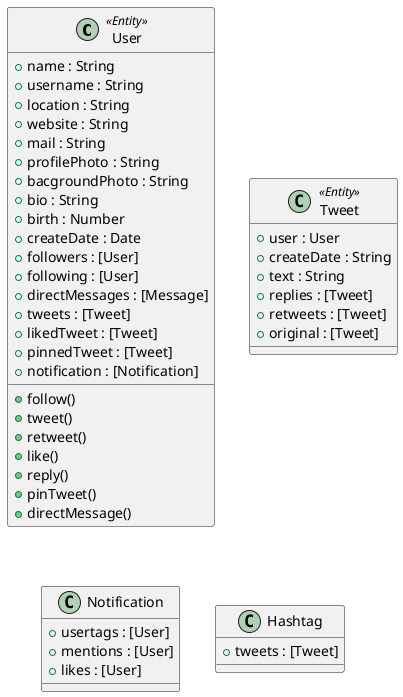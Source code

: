 @startuml "Class Diagram"

class User <<Entity>> {
  + name : String
  + username : String
  + location : String
  + website : String
  + mail : String
  + profilePhoto : String
  + bacgroundPhoto : String
  + bio : String
  + birth : Number
  + createDate : Date
  + followers : [User]
  + following : [User]
  + directMessages : [Message]
  + tweets : [Tweet]
  + likedTweet : [Tweet]
  + pinnedTweet : [Tweet]
  + notification : [Notification]

  + follow()
  + tweet()
  + retweet()
  + like()
  + reply()
  + pinTweet()
  + directMessage()
}

class Tweet <<Entity>> {
  + user : User
  + createDate : String
  + text : String
  + replies : [Tweet]
  + retweets : [Tweet]
  + original : [Tweet]
}

Class Notification  {
  + usertags : [User]
  + mentions : [User]
  + likes : [User]
}

class Hashtag {
  + tweets : [Tweet]
}


@enduml